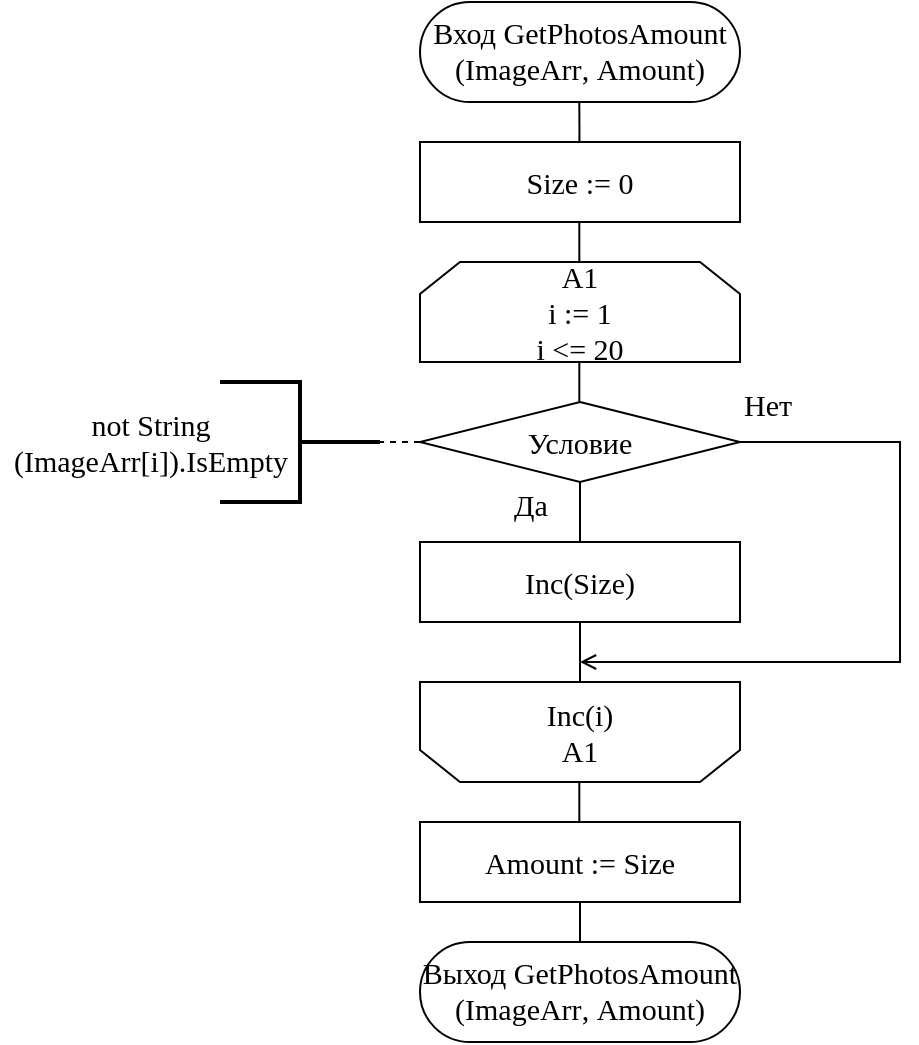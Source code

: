 <mxfile version="13.7.9" type="device"><diagram id="VZ4MhayR5lGUjr5hoFzH" name="Страница 1"><mxGraphModel dx="749" dy="563" grid="1" gridSize="10" guides="1" tooltips="1" connect="1" arrows="1" fold="1" page="1" pageScale="1" pageWidth="827" pageHeight="1169" math="0" shadow="0"><root><mxCell id="0"/><mxCell id="1" parent="0"/><mxCell id="t-Rl3oEn7bio3drgBTLE-1" value="Вход&amp;nbsp;&lt;span lang=&quot;EN-US&quot; style=&quot;font-size: 15px;&quot;&gt;GetPhotosAmount&lt;/span&gt;&lt;span lang=&quot;EN-US&quot; style=&quot;font-size: 15px;&quot;&gt; &lt;/span&gt;&lt;span style=&quot;font-size: 15px;&quot;&gt;(&lt;/span&gt;&lt;span lang=&quot;EN-US&quot; style=&quot;font-size: 15px;&quot;&gt;ImageArr&lt;/span&gt;&lt;span style=&quot;font-size: 15px;&quot;&gt;,&amp;nbsp;&lt;/span&gt;&lt;span lang=&quot;EN-US&quot; style=&quot;font-size: 15px; line-height: 115%;&quot;&gt;Amount)&lt;/span&gt;" style="rounded=1;whiteSpace=wrap;html=1;fontSize=15;arcSize=50;fontFamily=Times New Roman;" vertex="1" parent="1"><mxGeometry x="340" y="40" width="160" height="50" as="geometry"/></mxCell><mxCell id="t-Rl3oEn7bio3drgBTLE-2" value="" style="endArrow=none;html=1;fontFamily=Times New Roman;fontSize=15;rounded=0;" edge="1" parent="1"><mxGeometry width="50" height="50" relative="1" as="geometry"><mxPoint x="419.66" y="170" as="sourcePoint"/><mxPoint x="419.66" y="150" as="targetPoint"/></mxGeometry></mxCell><mxCell id="t-Rl3oEn7bio3drgBTLE-4" value="Условие" style="rhombus;whiteSpace=wrap;html=1;fontSize=15;rounded=0;fontFamily=Times New Roman;" vertex="1" parent="1"><mxGeometry x="340" y="240" width="160" height="40" as="geometry"/></mxCell><mxCell id="t-Rl3oEn7bio3drgBTLE-5" value="Да" style="text;html=1;resizable=0;points=[];autosize=1;align=left;verticalAlign=top;spacingTop=-4;fontFamily=Times New Roman;fontSize=15;" vertex="1" parent="1"><mxGeometry x="385" y="280" width="30" height="20" as="geometry"/></mxCell><mxCell id="t-Rl3oEn7bio3drgBTLE-6" value="Нет" style="text;html=1;resizable=0;points=[];autosize=1;align=left;verticalAlign=top;spacingTop=-4;fontFamily=Times New Roman;fontSize=15;" vertex="1" parent="1"><mxGeometry x="500" y="230" width="40" height="20" as="geometry"/></mxCell><mxCell id="t-Rl3oEn7bio3drgBTLE-7" value="Inc(Size)" style="rounded=0;whiteSpace=wrap;html=1;fontSize=15;fontFamily=Times New Roman;" vertex="1" parent="1"><mxGeometry x="340" y="310" width="160" height="40" as="geometry"/></mxCell><mxCell id="t-Rl3oEn7bio3drgBTLE-8" value="Size := 0" style="rounded=0;whiteSpace=wrap;html=1;fontSize=15;fontFamily=Times New Roman;" vertex="1" parent="1"><mxGeometry x="340" y="110" width="160" height="40" as="geometry"/></mxCell><mxCell id="t-Rl3oEn7bio3drgBTLE-11" value="Amount := Size" style="rounded=0;whiteSpace=wrap;html=1;fontSize=15;fontFamily=Times New Roman;" vertex="1" parent="1"><mxGeometry x="340" y="450" width="160" height="40" as="geometry"/></mxCell><mxCell id="t-Rl3oEn7bio3drgBTLE-12" value="" style="endArrow=none;html=1;fontFamily=Times New Roman;fontSize=15;rounded=0;exitX=0.513;exitY=0.003;exitDx=0;exitDy=0;exitPerimeter=0;" edge="1" parent="1"><mxGeometry width="50" height="50" relative="1" as="geometry"><mxPoint x="419.74" y="110.12" as="sourcePoint"/><mxPoint x="419.66" y="90" as="targetPoint"/></mxGeometry></mxCell><mxCell id="t-Rl3oEn7bio3drgBTLE-13" value="А1&lt;br style=&quot;font-size: 15px&quot;&gt;i := 1&lt;br style=&quot;font-size: 15px&quot;&gt;i &amp;lt;= 20" style="shape=loopLimit;whiteSpace=wrap;html=1;fontSize=15;rounded=0;fontFamily=Times New Roman;" vertex="1" parent="1"><mxGeometry x="340" y="170" width="160" height="50" as="geometry"/></mxCell><mxCell id="t-Rl3oEn7bio3drgBTLE-14" value="" style="endArrow=none;html=1;fontFamily=Times New Roman;fontSize=15;rounded=0;" edge="1" parent="1"><mxGeometry width="50" height="50" relative="1" as="geometry"><mxPoint x="419.66" y="240" as="sourcePoint"/><mxPoint x="419.66" y="220" as="targetPoint"/></mxGeometry></mxCell><mxCell id="t-Rl3oEn7bio3drgBTLE-15" value="" style="endArrow=none;html=1;fontFamily=Times New Roman;fontSize=15;rounded=0;" edge="1" parent="1"><mxGeometry width="50" height="50" relative="1" as="geometry"><mxPoint x="419.66" y="450" as="sourcePoint"/><mxPoint x="419.66" y="430" as="targetPoint"/></mxGeometry></mxCell><mxCell id="t-Rl3oEn7bio3drgBTLE-16" value="Inc(i)&lt;br style=&quot;font-size: 15px;&quot;&gt;A1" style="shape=loopLimit;whiteSpace=wrap;html=1;fontSize=15;flipV=1;rounded=0;fontFamily=Times New Roman;" vertex="1" parent="1"><mxGeometry x="340" y="380" width="160" height="50" as="geometry"/></mxCell><mxCell id="t-Rl3oEn7bio3drgBTLE-23" value="Выход&amp;nbsp;&lt;span lang=&quot;EN-US&quot; style=&quot;font-size: 15px&quot;&gt;GetPhotosAmount&lt;/span&gt;&lt;span lang=&quot;EN-US&quot; style=&quot;font-size: 15px&quot;&gt; &lt;/span&gt;&lt;span style=&quot;font-size: 15px&quot;&gt;(&lt;/span&gt;&lt;span lang=&quot;EN-US&quot; style=&quot;font-size: 15px&quot;&gt;ImageArr&lt;/span&gt;&lt;span style=&quot;font-size: 15px&quot;&gt;,&amp;nbsp;&lt;/span&gt;&lt;span lang=&quot;EN-US&quot; style=&quot;font-size: 15px ; line-height: 115%&quot;&gt;Amount)&lt;/span&gt;" style="rounded=1;whiteSpace=wrap;html=1;fontSize=15;arcSize=50;fontFamily=Times New Roman;" vertex="1" parent="1"><mxGeometry x="340" y="510" width="160" height="50" as="geometry"/></mxCell><mxCell id="t-Rl3oEn7bio3drgBTLE-24" value="" style="strokeWidth=2;html=1;shape=mxgraph.flowchart.annotation_2;align=left;fontSize=10;flipH=1;rounded=0;fillColor=none;" vertex="1" parent="1"><mxGeometry x="240" y="230" width="80" height="60" as="geometry"/></mxCell><mxCell id="t-Rl3oEn7bio3drgBTLE-25" value="" style="endArrow=none;dashed=1;html=1;fontSize=10;entryX=0;entryY=0.5;entryPerimeter=0;" edge="1" target="t-Rl3oEn7bio3drgBTLE-24" parent="1"><mxGeometry width="50" height="50" relative="1" as="geometry"><mxPoint x="340" y="260" as="sourcePoint"/><mxPoint x="240" y="210" as="targetPoint"/></mxGeometry></mxCell><mxCell id="t-Rl3oEn7bio3drgBTLE-26" value="&lt;span&gt;not String&lt;/span&gt;&lt;br&gt;&lt;span&gt;(ImageArr[i]).IsEmpty&lt;/span&gt;" style="text;html=1;align=center;verticalAlign=middle;resizable=0;points=[];autosize=1;fontSize=15;fontFamily=Times New Roman;" vertex="1" parent="1"><mxGeometry x="130" y="240" width="150" height="40" as="geometry"/></mxCell><mxCell id="t-Rl3oEn7bio3drgBTLE-27" value="" style="endArrow=none;html=1;fontFamily=Helvetica;fontSize=12;rounded=0;exitX=0.5;exitY=0;exitDx=0;exitDy=0;" edge="1" parent="1" source="t-Rl3oEn7bio3drgBTLE-7"><mxGeometry width="50" height="50" relative="1" as="geometry"><mxPoint x="420" y="300" as="sourcePoint"/><mxPoint x="420" y="280" as="targetPoint"/></mxGeometry></mxCell><mxCell id="t-Rl3oEn7bio3drgBTLE-28" value="" style="endArrow=none;html=1;fontFamily=Helvetica;fontSize=12;rounded=0;" edge="1" parent="1"><mxGeometry width="50" height="50" relative="1" as="geometry"><mxPoint x="420" y="380" as="sourcePoint"/><mxPoint x="420" y="350" as="targetPoint"/></mxGeometry></mxCell><mxCell id="t-Rl3oEn7bio3drgBTLE-29" value="" style="endArrow=open;html=1;fontSize=10;endFill=0;rounded=0;" edge="1" parent="1"><mxGeometry width="50" height="50" relative="1" as="geometry"><mxPoint x="500" y="260" as="sourcePoint"/><mxPoint x="420" y="370" as="targetPoint"/><Array as="points"><mxPoint x="580" y="260"/><mxPoint x="580" y="370"/></Array></mxGeometry></mxCell><mxCell id="t-Rl3oEn7bio3drgBTLE-30" value="" style="endArrow=none;html=1;fontFamily=Helvetica;fontSize=12;rounded=0;" edge="1" parent="1"><mxGeometry width="50" height="50" relative="1" as="geometry"><mxPoint x="420" y="510" as="sourcePoint"/><mxPoint x="420" y="490" as="targetPoint"/></mxGeometry></mxCell></root></mxGraphModel></diagram></mxfile>